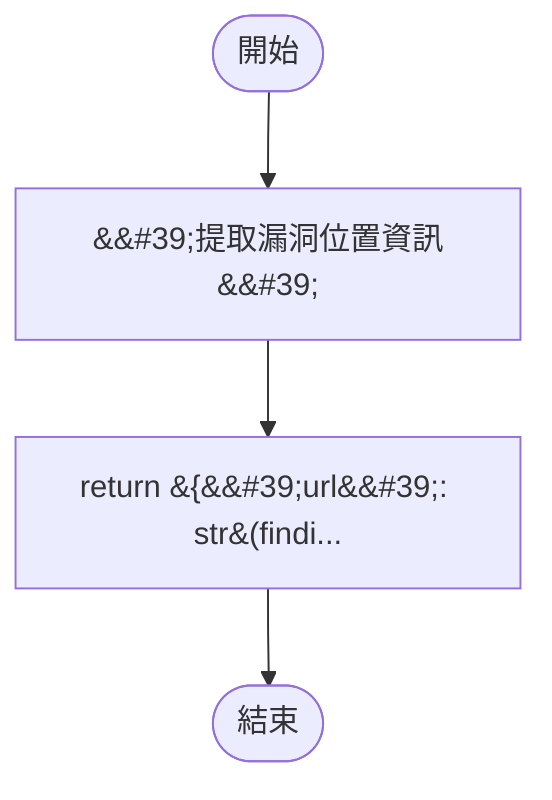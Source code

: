 flowchart TB
    n1([開始])
    n2([結束])
    n3[&amp;&#35;39;提取漏洞位置資訊&amp;&#35;39;]
    n4[return &#123;&amp;&#35;39;url&amp;&#35;39;: str&#40;findi...]
    n1 --> n3
    n3 --> n4
    n4 --> n2